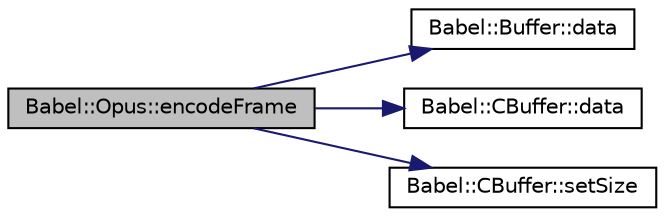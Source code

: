 digraph "Babel::Opus::encodeFrame"
{
 // LATEX_PDF_SIZE
  edge [fontname="Helvetica",fontsize="10",labelfontname="Helvetica",labelfontsize="10"];
  node [fontname="Helvetica",fontsize="10",shape=record];
  rankdir="LR";
  Node1 [label="Babel::Opus::encodeFrame",height=0.2,width=0.4,color="black", fillcolor="grey75", style="filled", fontcolor="black",tooltip=" "];
  Node1 -> Node2 [color="midnightblue",fontsize="10",style="solid",fontname="Helvetica"];
  Node2 [label="Babel::Buffer::data",height=0.2,width=0.4,color="black", fillcolor="white", style="filled",URL="$classBabel_1_1Buffer.html#af438f6c2d4cf531915cba000a7fd04b0",tooltip=" "];
  Node1 -> Node3 [color="midnightblue",fontsize="10",style="solid",fontname="Helvetica"];
  Node3 [label="Babel::CBuffer::data",height=0.2,width=0.4,color="black", fillcolor="white", style="filled",URL="$classBabel_1_1CBuffer.html#a3a6d16f688bafea35b7dfbae9e1d5cd4",tooltip=" "];
  Node1 -> Node4 [color="midnightblue",fontsize="10",style="solid",fontname="Helvetica"];
  Node4 [label="Babel::CBuffer::setSize",height=0.2,width=0.4,color="black", fillcolor="white", style="filled",URL="$classBabel_1_1CBuffer.html#a9a8d08f7463d5e293ffcb9a55dd463ff",tooltip=" "];
}
